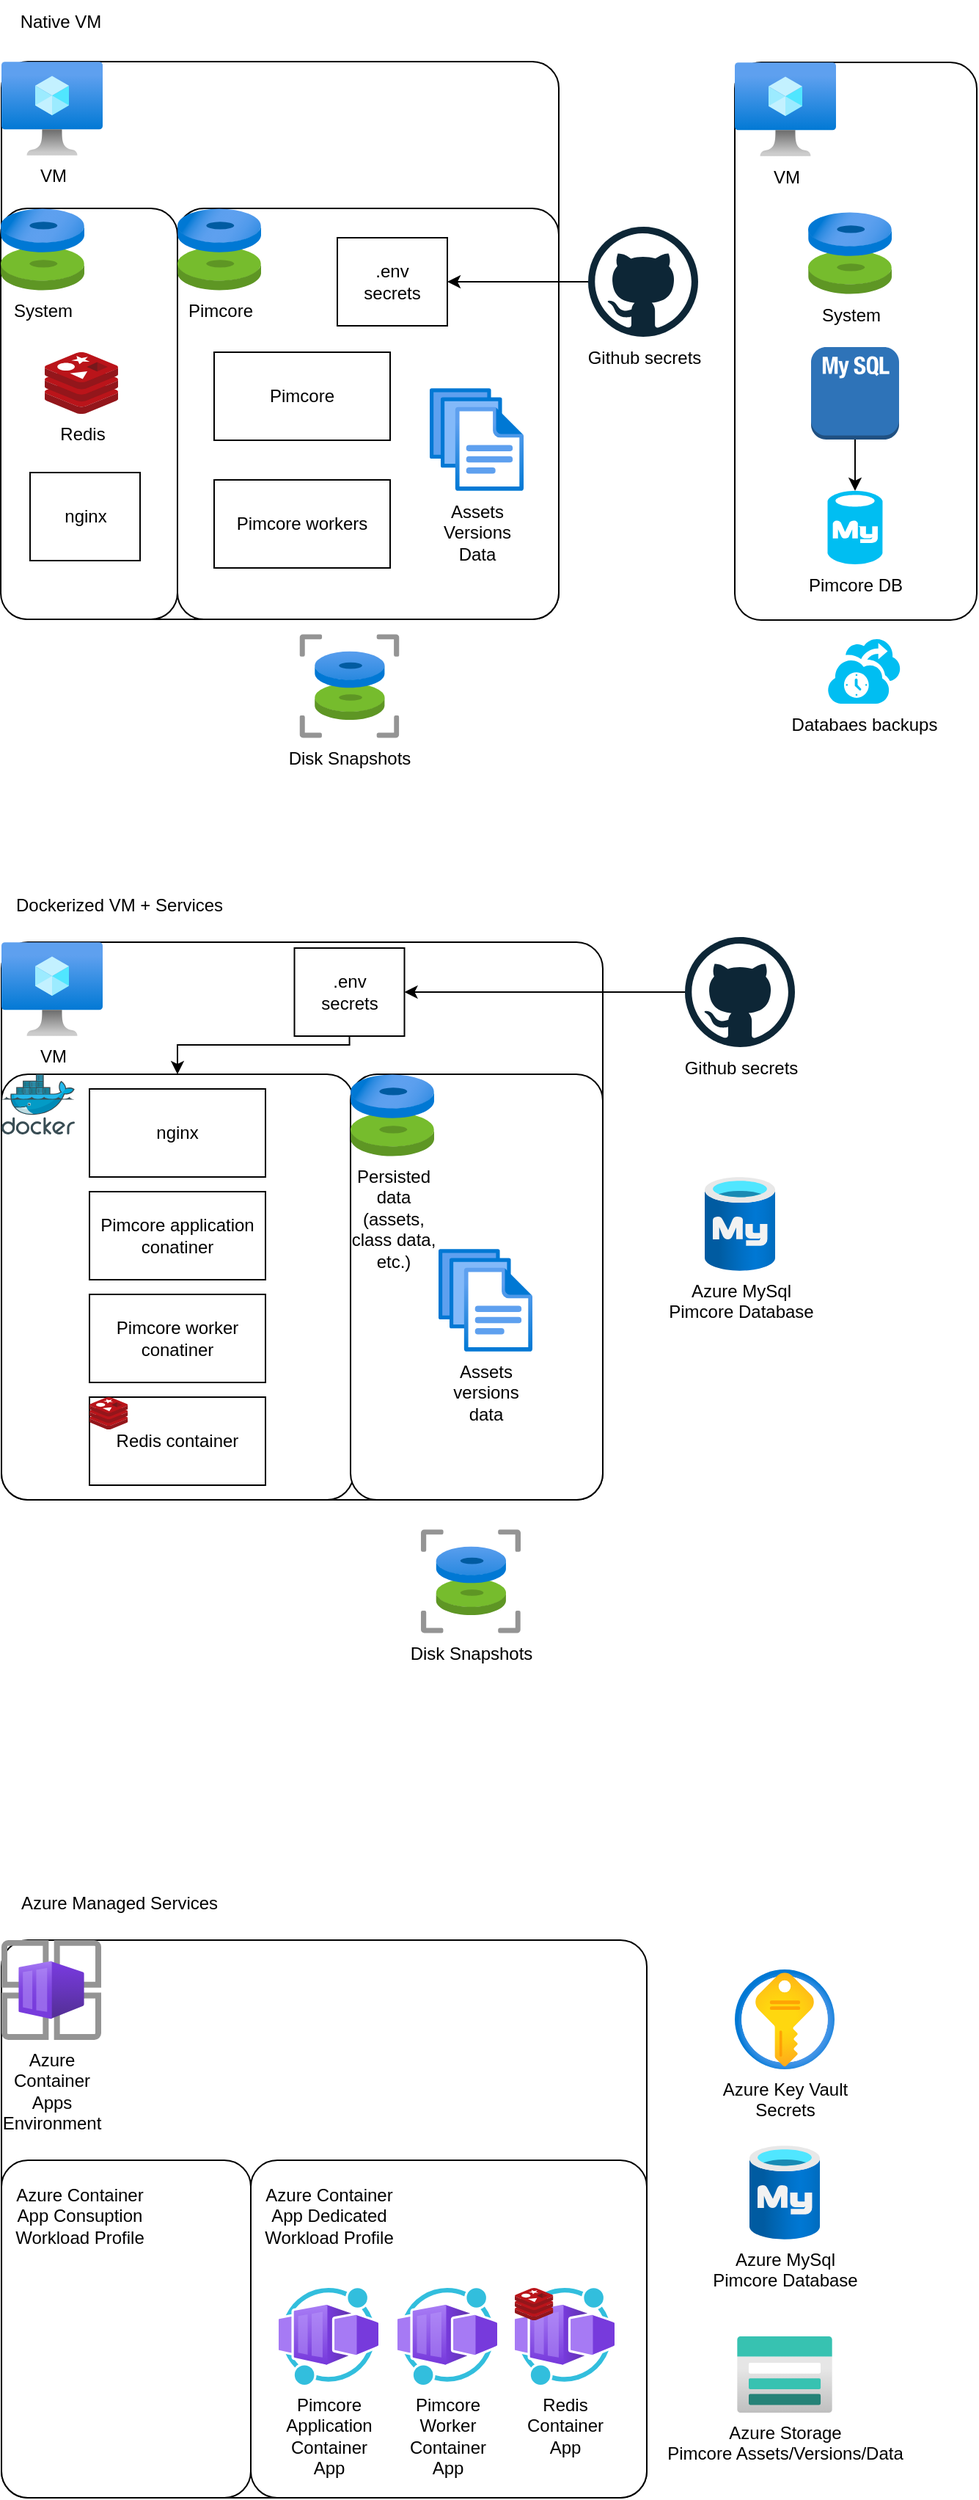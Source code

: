 <mxfile version="21.6.2" type="github">
  <diagram name="Page-1" id="IWXTAgEYZSXUSOWRu-wW">
    <mxGraphModel dx="1242" dy="782" grid="1" gridSize="10" guides="1" tooltips="1" connect="1" arrows="1" fold="1" page="1" pageScale="1" pageWidth="850" pageHeight="1100" math="0" shadow="0">
      <root>
        <mxCell id="0" />
        <mxCell id="1" parent="0" />
        <mxCell id="e8-tbHy5EXwpP9pA9lpT-3" value="" style="rounded=1;whiteSpace=wrap;html=1;movable=1;resizable=1;rotatable=1;deletable=1;editable=1;locked=0;connectable=1;absoluteArcSize=1;arcSize=36;" parent="1" vertex="1">
          <mxGeometry x="40" y="80" width="380" height="380" as="geometry" />
        </mxCell>
        <mxCell id="uAIAQbSbKHPgJ9O8efGn-67" value="" style="rounded=1;whiteSpace=wrap;html=1;movable=1;resizable=1;rotatable=1;deletable=1;editable=1;locked=0;connectable=1;absoluteArcSize=1;arcSize=36;" parent="1" vertex="1">
          <mxGeometry x="39.5" y="180" width="120.5" height="280" as="geometry" />
        </mxCell>
        <mxCell id="uAIAQbSbKHPgJ9O8efGn-50" value="" style="rounded=1;whiteSpace=wrap;html=1;movable=1;resizable=1;rotatable=1;deletable=1;editable=1;locked=0;connectable=1;absoluteArcSize=1;arcSize=36;" parent="1" vertex="1">
          <mxGeometry x="160" y="180" width="260" height="280" as="geometry" />
        </mxCell>
        <mxCell id="uAIAQbSbKHPgJ9O8efGn-12" value="" style="rounded=1;whiteSpace=wrap;html=1;movable=1;resizable=1;rotatable=1;deletable=1;editable=1;locked=0;connectable=1;absoluteArcSize=1;arcSize=36;" parent="1" vertex="1">
          <mxGeometry x="540" y="80.5" width="165" height="380" as="geometry" />
        </mxCell>
        <mxCell id="e8-tbHy5EXwpP9pA9lpT-1" value="VM" style="image;aspect=fixed;html=1;points=[];align=center;fontSize=12;image=img/lib/azure2/compute/Virtual_Machine.svg;movable=1;resizable=1;rotatable=1;deletable=1;editable=1;locked=0;connectable=1;" parent="1" vertex="1">
          <mxGeometry x="40" y="80" width="69" height="64" as="geometry" />
        </mxCell>
        <mxCell id="e8-tbHy5EXwpP9pA9lpT-2" value="Native VM" style="text;html=1;align=center;verticalAlign=middle;resizable=0;points=[];autosize=1;strokeColor=none;fillColor=none;" parent="1" vertex="1">
          <mxGeometry x="39.5" y="38" width="80" height="30" as="geometry" />
        </mxCell>
        <mxCell id="e8-tbHy5EXwpP9pA9lpT-4" value="Redis" style="image;sketch=0;aspect=fixed;html=1;points=[];align=center;fontSize=12;image=img/lib/mscae/Cache_Redis_Product.svg;" parent="1" vertex="1">
          <mxGeometry x="69.5" y="278" width="50" height="42" as="geometry" />
        </mxCell>
        <mxCell id="e8-tbHy5EXwpP9pA9lpT-6" value="Pimcore" style="rounded=0;whiteSpace=wrap;html=1;" parent="1" vertex="1">
          <mxGeometry x="185" y="278" width="120" height="60" as="geometry" />
        </mxCell>
        <mxCell id="e8-tbHy5EXwpP9pA9lpT-7" value="Pimcore workers" style="rounded=0;whiteSpace=wrap;html=1;" parent="1" vertex="1">
          <mxGeometry x="185" y="365" width="120" height="60" as="geometry" />
        </mxCell>
        <mxCell id="e8-tbHy5EXwpP9pA9lpT-8" value="System" style="image;aspect=fixed;html=1;points=[];align=center;fontSize=12;image=img/lib/azure2/compute/Disks.svg;" parent="1" vertex="1">
          <mxGeometry x="39.5" y="180" width="57.0" height="56.0" as="geometry" />
        </mxCell>
        <mxCell id="e8-tbHy5EXwpP9pA9lpT-9" value="Pimcore" style="image;aspect=fixed;html=1;points=[];align=center;fontSize=12;image=img/lib/azure2/compute/Disks.svg;" parent="1" vertex="1">
          <mxGeometry x="160" y="180" width="57.0" height="56.0" as="geometry" />
        </mxCell>
        <mxCell id="e8-tbHy5EXwpP9pA9lpT-13" value="Assets&lt;br&gt;Versions&lt;br&gt;Data" style="image;aspect=fixed;html=1;points=[];align=center;fontSize=12;image=img/lib/azure2/general/Files.svg;" parent="1" vertex="1">
          <mxGeometry x="332" y="302.5" width="64" height="70" as="geometry" />
        </mxCell>
        <mxCell id="e8-tbHy5EXwpP9pA9lpT-14" value="Disk Snapshots" style="image;aspect=fixed;html=1;points=[];align=center;fontSize=12;image=img/lib/azure2/compute/Disks_Snapshots.svg;" parent="1" vertex="1">
          <mxGeometry x="243.25" y="470" width="68" height="71" as="geometry" />
        </mxCell>
        <mxCell id="uAIAQbSbKHPgJ9O8efGn-1" value="Azure MySql &lt;br&gt;Pimcore Database" style="image;aspect=fixed;html=1;points=[];align=center;fontSize=12;image=img/lib/azure2/databases/Azure_Database_MySQL_Server.svg;" parent="1" vertex="1">
          <mxGeometry x="519.5" y="840" width="48" height="64" as="geometry" />
        </mxCell>
        <mxCell id="uAIAQbSbKHPgJ9O8efGn-13" value="VM" style="image;aspect=fixed;html=1;points=[];align=center;fontSize=12;image=img/lib/azure2/compute/Virtual_Machine.svg;" parent="1" vertex="1">
          <mxGeometry x="540" y="80.5" width="69" height="64" as="geometry" />
        </mxCell>
        <mxCell id="uAIAQbSbKHPgJ9O8efGn-14" value="" style="rounded=1;whiteSpace=wrap;html=1;movable=1;resizable=1;rotatable=1;deletable=1;editable=1;locked=0;connectable=1;arcSize=36;absoluteArcSize=1;" parent="1" vertex="1">
          <mxGeometry x="40" y="680" width="410" height="380" as="geometry" />
        </mxCell>
        <mxCell id="uAIAQbSbKHPgJ9O8efGn-15" value="VM" style="image;aspect=fixed;html=1;points=[];align=center;fontSize=12;image=img/lib/azure2/compute/Virtual_Machine.svg;movable=1;resizable=1;rotatable=1;deletable=1;editable=1;locked=0;connectable=1;" parent="1" vertex="1">
          <mxGeometry x="40" y="680" width="69" height="64" as="geometry" />
        </mxCell>
        <mxCell id="uAIAQbSbKHPgJ9O8efGn-16" value="Dockerized VM + Services" style="text;html=1;align=center;verticalAlign=middle;resizable=0;points=[];autosize=1;strokeColor=none;fillColor=none;" parent="1" vertex="1">
          <mxGeometry x="39.5" y="640" width="160" height="30" as="geometry" />
        </mxCell>
        <mxCell id="uAIAQbSbKHPgJ9O8efGn-17" value="" style="rounded=1;whiteSpace=wrap;html=1;movable=1;resizable=1;rotatable=1;deletable=1;editable=1;locked=0;connectable=1;arcSize=36;absoluteArcSize=1;" parent="1" vertex="1">
          <mxGeometry x="40" y="770" width="240" height="290" as="geometry" />
        </mxCell>
        <mxCell id="uAIAQbSbKHPgJ9O8efGn-18" value="" style="image;sketch=0;aspect=fixed;html=1;points=[];align=center;fontSize=12;image=img/lib/mscae/Docker.svg;" parent="1" vertex="1">
          <mxGeometry x="40" y="770" width="50" height="41" as="geometry" />
        </mxCell>
        <mxCell id="uAIAQbSbKHPgJ9O8efGn-20" value="Pimcore application conatiner" style="rounded=0;whiteSpace=wrap;html=1;" parent="1" vertex="1">
          <mxGeometry x="100" y="850" width="120" height="60" as="geometry" />
        </mxCell>
        <mxCell id="uAIAQbSbKHPgJ9O8efGn-21" value="Pimcore worker conatiner" style="rounded=0;whiteSpace=wrap;html=1;" parent="1" vertex="1">
          <mxGeometry x="100" y="920" width="120" height="60" as="geometry" />
        </mxCell>
        <mxCell id="uAIAQbSbKHPgJ9O8efGn-23" value="System" style="image;aspect=fixed;html=1;points=[];align=center;fontSize=12;image=img/lib/azure2/compute/Disks_Classic.svg;" parent="1" vertex="1">
          <mxGeometry x="590" y="182.5" width="57.0" height="56.0" as="geometry" />
        </mxCell>
        <mxCell id="uAIAQbSbKHPgJ9O8efGn-48" style="edgeStyle=orthogonalEdgeStyle;rounded=0;orthogonalLoop=1;jettySize=auto;html=1;entryX=0.5;entryY=0;entryDx=0;entryDy=0;entryPerimeter=0;" parent="1" source="uAIAQbSbKHPgJ9O8efGn-27" target="uAIAQbSbKHPgJ9O8efGn-28" edge="1">
          <mxGeometry relative="1" as="geometry" />
        </mxCell>
        <mxCell id="uAIAQbSbKHPgJ9O8efGn-27" value="" style="outlineConnect=0;dashed=0;verticalLabelPosition=bottom;verticalAlign=top;align=center;html=1;shape=mxgraph.aws3.mysql_db_instance_2;fillColor=#2E73B8;gradientColor=none;" parent="1" vertex="1">
          <mxGeometry x="592" y="274.5" width="60" height="63" as="geometry" />
        </mxCell>
        <mxCell id="uAIAQbSbKHPgJ9O8efGn-28" value="Pimcore DB" style="verticalLabelPosition=bottom;html=1;verticalAlign=top;align=center;strokeColor=none;fillColor=#00BEF2;shape=mxgraph.azure.mysql_database;" parent="1" vertex="1">
          <mxGeometry x="603.25" y="372.5" width="37.5" height="50" as="geometry" />
        </mxCell>
        <mxCell id="uAIAQbSbKHPgJ9O8efGn-30" value="" style="rounded=1;whiteSpace=wrap;html=1;movable=1;resizable=1;rotatable=1;deletable=1;editable=1;locked=0;connectable=1;arcSize=36;absoluteArcSize=1;" parent="1" vertex="1">
          <mxGeometry x="40" y="1360" width="440" height="380" as="geometry" />
        </mxCell>
        <mxCell id="uAIAQbSbKHPgJ9O8efGn-32" value="Azure Managed Services" style="text;html=1;align=center;verticalAlign=middle;resizable=0;points=[];autosize=1;strokeColor=none;fillColor=none;" parent="1" vertex="1">
          <mxGeometry x="39.5" y="1320" width="160" height="30" as="geometry" />
        </mxCell>
        <mxCell id="uAIAQbSbKHPgJ9O8efGn-33" value="Azure &lt;br&gt;Container &lt;br&gt;Apps &lt;br&gt;Environment" style="image;aspect=fixed;html=1;points=[];align=center;fontSize=12;image=img/lib/azure2/other/Container_App_Environments.svg;" parent="1" vertex="1">
          <mxGeometry x="40" y="1360" width="68" height="68" as="geometry" />
        </mxCell>
        <mxCell id="uAIAQbSbKHPgJ9O8efGn-34" value="Azure MySql &lt;br&gt;Pimcore Database" style="image;aspect=fixed;html=1;points=[];align=center;fontSize=12;image=img/lib/azure2/databases/Azure_Database_MySQL_Server.svg;" parent="1" vertex="1">
          <mxGeometry x="550" y="1500" width="48" height="64" as="geometry" />
        </mxCell>
        <mxCell id="uAIAQbSbKHPgJ9O8efGn-36" value="" style="rounded=1;whiteSpace=wrap;html=1;movable=1;resizable=1;rotatable=1;deletable=1;editable=1;locked=0;connectable=1;arcSize=36;absoluteArcSize=1;" parent="1" vertex="1">
          <mxGeometry x="210" y="1510" width="270" height="230" as="geometry" />
        </mxCell>
        <mxCell id="uAIAQbSbKHPgJ9O8efGn-37" value="Azure Container App Dedicated Workload Profile" style="text;html=1;strokeColor=none;fillColor=none;align=center;verticalAlign=middle;whiteSpace=wrap;rounded=0;" parent="1" vertex="1">
          <mxGeometry x="210" y="1510" width="107" height="76" as="geometry" />
        </mxCell>
        <mxCell id="uAIAQbSbKHPgJ9O8efGn-39" value="Pimcore &lt;br&gt;Application&lt;br&gt;Container &lt;br&gt;App" style="image;aspect=fixed;html=1;points=[];align=center;fontSize=12;image=img/lib/azure2/other/Worker_Container_App.svg;" parent="1" vertex="1">
          <mxGeometry x="229" y="1597" width="68" height="66" as="geometry" />
        </mxCell>
        <mxCell id="uAIAQbSbKHPgJ9O8efGn-40" value="Pimcore &lt;br&gt;Worker&lt;br&gt;Container&lt;br&gt;App" style="image;aspect=fixed;html=1;points=[];align=center;fontSize=12;image=img/lib/azure2/other/Worker_Container_App.svg;" parent="1" vertex="1">
          <mxGeometry x="310" y="1597" width="68" height="66" as="geometry" />
        </mxCell>
        <mxCell id="uAIAQbSbKHPgJ9O8efGn-43" value="Redis &lt;br&gt;Container&lt;br&gt;App" style="image;aspect=fixed;html=1;points=[];align=center;fontSize=12;image=img/lib/azure2/other/Worker_Container_App.svg;" parent="1" vertex="1">
          <mxGeometry x="390" y="1597" width="68" height="66" as="geometry" />
        </mxCell>
        <mxCell id="uAIAQbSbKHPgJ9O8efGn-44" value="" style="rounded=1;whiteSpace=wrap;html=1;movable=1;resizable=1;rotatable=1;deletable=1;editable=1;locked=0;connectable=1;absoluteArcSize=1;arcSize=36;" parent="1" vertex="1">
          <mxGeometry x="40" y="1510" width="170" height="230" as="geometry" />
        </mxCell>
        <mxCell id="uAIAQbSbKHPgJ9O8efGn-45" value="Azure Container App Consuption Workload Profile" style="text;html=1;strokeColor=none;fillColor=none;align=center;verticalAlign=middle;whiteSpace=wrap;rounded=0;" parent="1" vertex="1">
          <mxGeometry x="40" y="1510" width="107" height="76" as="geometry" />
        </mxCell>
        <mxCell id="uAIAQbSbKHPgJ9O8efGn-53" value="" style="rounded=1;whiteSpace=wrap;html=1;movable=1;resizable=1;rotatable=1;deletable=1;editable=1;locked=0;connectable=1;arcSize=36;absoluteArcSize=1;" parent="1" vertex="1">
          <mxGeometry x="278" y="770" width="172" height="290" as="geometry" />
        </mxCell>
        <mxCell id="uAIAQbSbKHPgJ9O8efGn-54" value="Persisted&lt;br&gt;data&lt;br&gt;(assets, &lt;br&gt;class data, &lt;br&gt;etc.)" style="image;aspect=fixed;html=1;points=[];align=center;fontSize=12;image=img/lib/azure2/compute/Disks_Classic.svg;" parent="1" vertex="1">
          <mxGeometry x="278" y="770" width="57.0" height="56.0" as="geometry" />
        </mxCell>
        <mxCell id="uAIAQbSbKHPgJ9O8efGn-55" value="Assets&lt;br&gt;versions&lt;br&gt;data" style="image;aspect=fixed;html=1;points=[];align=center;fontSize=12;image=img/lib/azure2/general/Files.svg;" parent="1" vertex="1">
          <mxGeometry x="338" y="889" width="64" height="70" as="geometry" />
        </mxCell>
        <mxCell id="uAIAQbSbKHPgJ9O8efGn-56" value="Disk Snapshots" style="image;aspect=fixed;html=1;points=[];align=center;fontSize=12;image=img/lib/azure2/compute/Disks_Snapshots.svg;" parent="1" vertex="1">
          <mxGeometry x="326" y="1080" width="68" height="71" as="geometry" />
        </mxCell>
        <mxCell id="uAIAQbSbKHPgJ9O8efGn-59" value="Databaes backups" style="verticalLabelPosition=bottom;html=1;verticalAlign=top;align=center;strokeColor=none;fillColor=#00BEF2;shape=mxgraph.azure.backup_service;" parent="1" vertex="1">
          <mxGeometry x="603" y="472.5" width="50" height="45" as="geometry" />
        </mxCell>
        <mxCell id="uAIAQbSbKHPgJ9O8efGn-61" value="" style="image;sketch=0;aspect=fixed;html=1;points=[];align=center;fontSize=12;image=img/lib/mscae/Cache_Redis_Product.svg;" parent="1" vertex="1">
          <mxGeometry x="390" y="1597" width="26.2" height="22" as="geometry" />
        </mxCell>
        <mxCell id="uAIAQbSbKHPgJ9O8efGn-64" value="" style="group" parent="1" vertex="1" connectable="0">
          <mxGeometry x="100" y="990" width="120" height="60" as="geometry" />
        </mxCell>
        <mxCell id="uAIAQbSbKHPgJ9O8efGn-22" value="Redis container" style="rounded=0;whiteSpace=wrap;html=1;" parent="uAIAQbSbKHPgJ9O8efGn-64" vertex="1">
          <mxGeometry width="120" height="60" as="geometry" />
        </mxCell>
        <mxCell id="uAIAQbSbKHPgJ9O8efGn-60" value="" style="image;sketch=0;aspect=fixed;html=1;points=[];align=center;fontSize=12;image=img/lib/mscae/Cache_Redis_Product.svg;" parent="uAIAQbSbKHPgJ9O8efGn-64" vertex="1">
          <mxGeometry width="26.2" height="22" as="geometry" />
        </mxCell>
        <mxCell id="uAIAQbSbKHPgJ9O8efGn-65" value="nginx" style="rounded=0;whiteSpace=wrap;html=1;" parent="1" vertex="1">
          <mxGeometry x="100" y="780" width="120" height="60" as="geometry" />
        </mxCell>
        <mxCell id="uAIAQbSbKHPgJ9O8efGn-66" value="nginx" style="rounded=0;whiteSpace=wrap;html=1;" parent="1" vertex="1">
          <mxGeometry x="59.5" y="360" width="75" height="60" as="geometry" />
        </mxCell>
        <mxCell id="uAIAQbSbKHPgJ9O8efGn-68" value="Azure Storage&lt;br&gt;Pimcore Assets/Versions/Data" style="image;aspect=fixed;html=1;points=[];align=center;fontSize=12;image=img/lib/azure2/storage/Storage_Accounts.svg;" parent="1" vertex="1">
          <mxGeometry x="541.5" y="1630" width="65" height="52" as="geometry" />
        </mxCell>
        <mxCell id="uAIAQbSbKHPgJ9O8efGn-69" value="Azure Key Vault&lt;br&gt;Secrets" style="image;aspect=fixed;html=1;points=[];align=center;fontSize=12;image=img/lib/azure2/security/Key_Vaults.svg;" parent="1" vertex="1">
          <mxGeometry x="540" y="1380" width="68" height="68" as="geometry" />
        </mxCell>
        <mxCell id="uAIAQbSbKHPgJ9O8efGn-71" value=".env&lt;br&gt;secrets" style="rounded=0;whiteSpace=wrap;html=1;" parent="1" vertex="1">
          <mxGeometry x="269" y="200" width="75" height="60" as="geometry" />
        </mxCell>
        <mxCell id="uAIAQbSbKHPgJ9O8efGn-73" style="edgeStyle=orthogonalEdgeStyle;rounded=0;orthogonalLoop=1;jettySize=auto;html=1;exitX=0.5;exitY=1;exitDx=0;exitDy=0;entryX=0.5;entryY=0;entryDx=0;entryDy=0;" parent="1" source="uAIAQbSbKHPgJ9O8efGn-72" target="uAIAQbSbKHPgJ9O8efGn-17" edge="1">
          <mxGeometry relative="1" as="geometry">
            <Array as="points">
              <mxPoint x="277" y="750" />
              <mxPoint x="160" y="750" />
            </Array>
          </mxGeometry>
        </mxCell>
        <mxCell id="uAIAQbSbKHPgJ9O8efGn-72" value=".env&lt;br&gt;secrets" style="rounded=0;whiteSpace=wrap;html=1;" parent="1" vertex="1">
          <mxGeometry x="239.75" y="684" width="75" height="60" as="geometry" />
        </mxCell>
        <mxCell id="uAIAQbSbKHPgJ9O8efGn-77" value="" style="edgeStyle=orthogonalEdgeStyle;rounded=0;orthogonalLoop=1;jettySize=auto;html=1;entryX=1;entryY=0.5;entryDx=0;entryDy=0;" parent="1" source="uAIAQbSbKHPgJ9O8efGn-74" target="uAIAQbSbKHPgJ9O8efGn-72" edge="1">
          <mxGeometry relative="1" as="geometry" />
        </mxCell>
        <mxCell id="uAIAQbSbKHPgJ9O8efGn-74" value="Github secrets" style="dashed=0;outlineConnect=0;html=1;align=center;labelPosition=center;verticalLabelPosition=bottom;verticalAlign=top;shape=mxgraph.weblogos.github" parent="1" vertex="1">
          <mxGeometry x="506" y="676.5" width="75" height="75" as="geometry" />
        </mxCell>
        <mxCell id="uAIAQbSbKHPgJ9O8efGn-79" value="" style="edgeStyle=orthogonalEdgeStyle;rounded=0;orthogonalLoop=1;jettySize=auto;html=1;" parent="1" source="uAIAQbSbKHPgJ9O8efGn-78" target="uAIAQbSbKHPgJ9O8efGn-71" edge="1">
          <mxGeometry relative="1" as="geometry" />
        </mxCell>
        <mxCell id="uAIAQbSbKHPgJ9O8efGn-78" value="Github secrets" style="dashed=0;outlineConnect=0;html=1;align=center;labelPosition=center;verticalLabelPosition=bottom;verticalAlign=top;shape=mxgraph.weblogos.github" parent="1" vertex="1">
          <mxGeometry x="440" y="192.5" width="75" height="75" as="geometry" />
        </mxCell>
      </root>
    </mxGraphModel>
  </diagram>
</mxfile>
